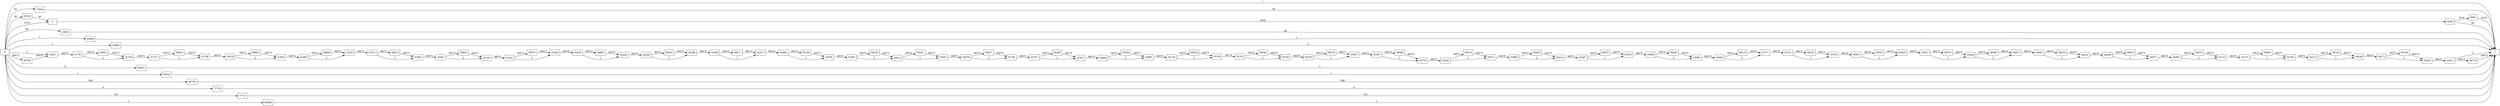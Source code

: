 digraph {
	graph [rankdir=LR]
	node [shape=rectangle]
	2 -> 4268 [label=2559]
	4268 -> 1 [label=40]
	4268 -> 5982 [label=2519]
	5982 -> 1 [label=2519]
	17944 -> 1 [label=81]
	23925 -> 1 [label=49]
	29906 -> 1 [label=1]
	31620 -> 2 [label=40]
	31621 -> 31701 [label=36575]
	31701 -> 31729 [label=2]
	31701 -> 58825 [label=36573]
	31729 -> 31737 [label=36575]
	31737 -> 31758 [label=2]
	31737 -> 58845 [label=36573]
	31758 -> 31818 [label=36575]
	31818 -> 31839 [label=2]
	31818 -> 58865 [label=36573]
	31839 -> 31890 [label=36575]
	31890 -> 31925 [label=2]
	31890 -> 58899 [label=36573]
	31925 -> 31971 [label=36575]
	31971 -> 31992 [label=2]
	31971 -> 58919 [label=36573]
	31992 -> 32091 [label=36575]
	32091 -> 32128 [label=2]
	32091 -> 58955 [label=36573]
	32128 -> 32183 [label=36575]
	32183 -> 32204 [label=2]
	32183 -> 58975 [label=36573]
	32204 -> 32208 [label=36575]
	32208 -> 32229 [label=2]
	32208 -> 58995 [label=36573]
	32229 -> 32256 [label=36575]
	32256 -> 32286 [label=2]
	32256 -> 59024 [label=36573]
	32286 -> 32289 [label=36575]
	32289 -> 32337 [label=2]
	32289 -> 59071 [label=36573]
	32337 -> 32466 [label=36575]
	32466 -> 32505 [label=2]
	32466 -> 59109 [label=36573]
	32505 -> 32581 [label=36575]
	32581 -> 32613 [label=2]
	32581 -> 59140 [label=36573]
	32613 -> 32655 [label=2]
	32613 -> 59181 [label=36573]
	32655 -> 32679 [label=36575]
	32679 -> 32706 [label=2]
	32679 -> 59207 [label=36573]
	32706 -> 32707 [label=36575]
	32707 -> 32787 [label=2]
	32707 -> 59286 [label=36573]
	32787 -> 32964 [label=36575]
	32964 -> 32985 [label=2]
	32964 -> 59306 [label=36573]
	32985 -> 33128 [label=36575]
	33128 -> 33149 [label=2]
	33128 -> 59326 [label=36573]
	33149 -> 33162 [label=36575]
	33162 -> 33183 [label=2]
	33162 -> 59346 [label=36573]
	33183 -> 33234 [label=36575]
	33234 -> 33267 [label=2]
	33234 -> 59378 [label=36573]
	33267 -> 33357 [label=36575]
	33357 -> 33378 [label=2]
	33357 -> 59398 [label=36573]
	33378 -> 33450 [label=36575]
	33450 -> 33471 [label=2]
	33450 -> 59418 [label=36573]
	33471 -> 33480 [label=36575]
	33480 -> 33513 [label=2]
	33480 -> 59450 [label=36573]
	33513 -> 33597 [label=36575]
	33597 -> 33618 [label=2]
	33597 -> 59470 [label=36573]
	33618 -> 33669 [label=36575]
	33669 -> 33690 [label=2]
	33669 -> 59490 [label=36573]
	33690 -> 33696 [label=36575]
	33696 -> 33717 [label=2]
	33696 -> 59510 [label=36573]
	33717 -> 33741 [label=36575]
	33741 -> 33762 [label=2]
	33741 -> 59530 [label=36573]
	33762 -> 33801 [label=36575]
	33801 -> 33825 [label=2]
	33801 -> 59553 [label=36573]
	33825 -> 33912 [label=36575]
	33912 -> 33936 [label=2]
	33912 -> 59576 [label=36573]
	33936 -> 33957 [label=2]
	33936 -> 59596 [label=36573]
	33957 -> 33993 [label=36575]
	33993 -> 34014 [label=2]
	33993 -> 59616 [label=36573]
	34014 -> 34038 [label=36575]
	34038 -> 34077 [label=2]
	34038 -> 59654 [label=36573]
	34077 -> 34092 [label=36575]
	34092 -> 34113 [label=2]
	34092 -> 59674 [label=36573]
	34113 -> 34137 [label=36575]
	34137 -> 34158 [label=2]
	34137 -> 59694 [label=36573]
	34158 -> 34213 [label=36575]
	34213 -> 34248 [label=2]
	34213 -> 59728 [label=36573]
	34248 -> 34272 [label=36575]
	34272 -> 34293 [label=2]
	34272 -> 59748 [label=36573]
	34293 -> 34321 [label=36575]
	34321 -> 1 [label=2]
	34321 -> 59774 [label=36573]
	43582 -> 1 [label=2]
	49563 -> 1 [label=3]
	55544 -> 1 [label=1]
	58798 -> 31621 [label=36573]
	58825 -> 31729 [label=36573]
	58845 -> 31758 [label=36573]
	58865 -> 31839 [label=36573]
	58899 -> 31925 [label=36573]
	58919 -> 31992 [label=36573]
	58955 -> 32128 [label=36573]
	58975 -> 32204 [label=36573]
	58995 -> 32229 [label=36573]
	59024 -> 32286 [label=36573]
	59071 -> 32337 [label=36573]
	59109 -> 32505 [label=36573]
	59140 -> 32613 [label=36573]
	59181 -> 32655 [label=36573]
	59207 -> 32706 [label=36573]
	59286 -> 32787 [label=36573]
	59306 -> 32985 [label=36573]
	59326 -> 33149 [label=36573]
	59346 -> 33183 [label=36573]
	59378 -> 33267 [label=36573]
	59398 -> 33378 [label=36573]
	59418 -> 33471 [label=36573]
	59450 -> 33513 [label=36573]
	59470 -> 33618 [label=36573]
	59490 -> 33690 [label=36573]
	59510 -> 33717 [label=36573]
	59530 -> 33762 [label=36573]
	59553 -> 33825 [label=36573]
	59576 -> 33936 [label=36573]
	59596 -> 33957 [label=36573]
	59616 -> 34014 [label=36573]
	59654 -> 34077 [label=36573]
	59674 -> 34113 [label=36573]
	59694 -> 34158 [label=36573]
	59728 -> 34248 [label=36573]
	59748 -> 34293 [label=36573]
	59774 -> 1 [label=36573]
	65755 -> 1 [label=309]
	71736 -> 1 [label=4]
	77717 -> 1 [label=725]
	83698 -> 1 [label=1]
	0 -> 2 [label=2519]
	0 -> 31621 [label=2]
	0 -> 1 [label=1]
	0 -> 17944 [label=81]
	0 -> 23925 [label=49]
	0 -> 29906 [label=1]
	0 -> 31620 [label=40]
	0 -> 43582 [label=2]
	0 -> 49563 [label=3]
	0 -> 55544 [label=1]
	0 -> 58798 [label=36573]
	0 -> 65755 [label=309]
	0 -> 71736 [label=4]
	0 -> 77717 [label=725]
	0 -> 83698 [label=1]
}
